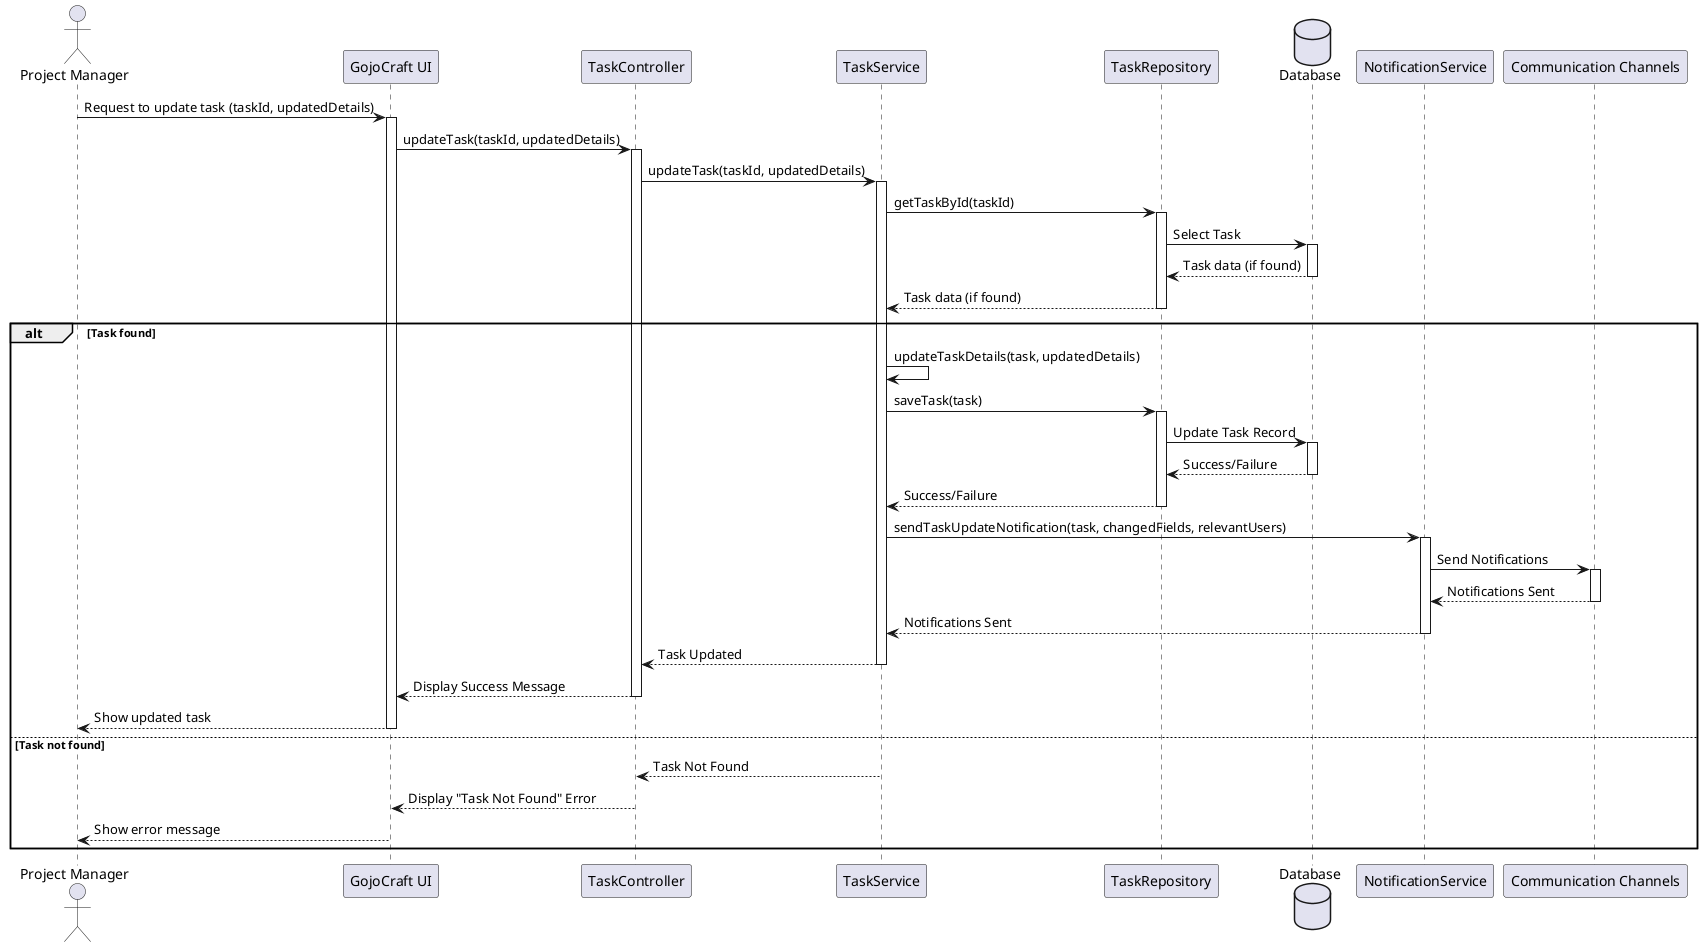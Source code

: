 @startuml
actor "Project Manager" as PM
participant "GojoCraft UI" as UI
participant "TaskController" as TC
participant "TaskService" as TS
participant "TaskRepository" as TR
database Database
participant "NotificationService" as NS
participant "Communication Channels" as CC

PM -> UI: Request to update task (taskId, updatedDetails)
activate UI
UI -> TC: updateTask(taskId, updatedDetails)
activate TC
TC -> TS: updateTask(taskId, updatedDetails)
activate TS
TS -> TR: getTaskById(taskId)
activate TR
TR -> Database: Select Task
activate Database
Database --> TR: Task data (if found)
deactivate Database
TR --> TS: Task data (if found)
deactivate TR

alt Task found
    TS -> TS: updateTaskDetails(task, updatedDetails)
    TS -> TR: saveTask(task)
    activate TR
    TR -> Database: Update Task Record
    activate Database
    Database --> TR: Success/Failure
    deactivate Database
    TR --> TS: Success/Failure
    deactivate TR
    TS -> NS: sendTaskUpdateNotification(task, changedFields, relevantUsers)
    activate NS
    NS -> CC: Send Notifications
    activate CC
    CC --> NS: Notifications Sent
    deactivate CC
    NS --> TS: Notifications Sent
    deactivate NS
    TS --> TC: Task Updated
    deactivate TS
    TC --> UI: Display Success Message
    deactivate TC
    UI --> PM: Show updated task
    deactivate UI
else Task not found
    TS --> TC: Task Not Found
    deactivate TS
    TC --> UI: Display "Task Not Found" Error
    deactivate TC
    UI --> PM: Show error message
    deactivate UI
end
@enduml